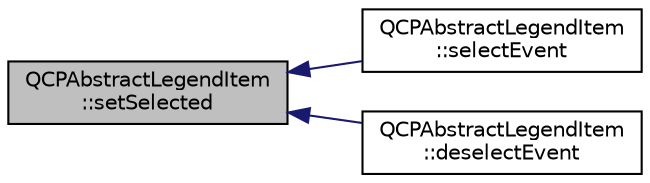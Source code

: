 digraph "QCPAbstractLegendItem::setSelected"
{
  edge [fontname="Helvetica",fontsize="10",labelfontname="Helvetica",labelfontsize="10"];
  node [fontname="Helvetica",fontsize="10",shape=record];
  rankdir="LR";
  Node77 [label="QCPAbstractLegendItem\l::setSelected",height=0.2,width=0.4,color="black", fillcolor="grey75", style="filled", fontcolor="black"];
  Node77 -> Node78 [dir="back",color="midnightblue",fontsize="10",style="solid",fontname="Helvetica"];
  Node78 [label="QCPAbstractLegendItem\l::selectEvent",height=0.2,width=0.4,color="black", fillcolor="white", style="filled",URL="$d9/d2f/class_q_c_p_abstract_legend_item.html#abcfe9e335d99c7fac74e03d26723c1b7"];
  Node77 -> Node79 [dir="back",color="midnightblue",fontsize="10",style="solid",fontname="Helvetica"];
  Node79 [label="QCPAbstractLegendItem\l::deselectEvent",height=0.2,width=0.4,color="black", fillcolor="white", style="filled",URL="$d9/d2f/class_q_c_p_abstract_legend_item.html#ae64e667e7c5b85cd92c9b91928faef28"];
}
